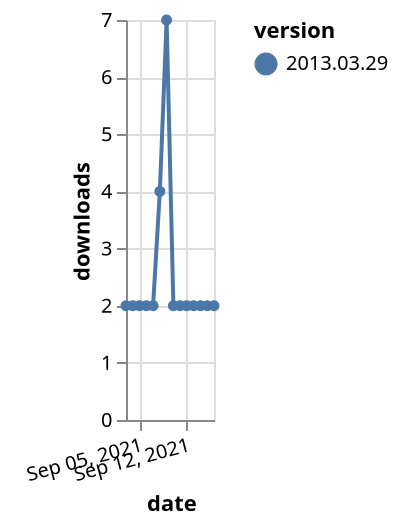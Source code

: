 {"$schema": "https://vega.github.io/schema/vega-lite/v5.json", "description": "A simple bar chart with embedded data.", "data": {"values": [{"date": "2021-09-03", "total": 2569, "delta": 2, "version": "2013.03.29"}, {"date": "2021-09-04", "total": 2571, "delta": 2, "version": "2013.03.29"}, {"date": "2021-09-05", "total": 2573, "delta": 2, "version": "2013.03.29"}, {"date": "2021-09-06", "total": 2575, "delta": 2, "version": "2013.03.29"}, {"date": "2021-09-07", "total": 2577, "delta": 2, "version": "2013.03.29"}, {"date": "2021-09-08", "total": 2581, "delta": 4, "version": "2013.03.29"}, {"date": "2021-09-09", "total": 2588, "delta": 7, "version": "2013.03.29"}, {"date": "2021-09-10", "total": 2590, "delta": 2, "version": "2013.03.29"}, {"date": "2021-09-11", "total": 2592, "delta": 2, "version": "2013.03.29"}, {"date": "2021-09-12", "total": 2594, "delta": 2, "version": "2013.03.29"}, {"date": "2021-09-13", "total": 2596, "delta": 2, "version": "2013.03.29"}, {"date": "2021-09-14", "total": 2598, "delta": 2, "version": "2013.03.29"}, {"date": "2021-09-15", "total": 2600, "delta": 2, "version": "2013.03.29"}, {"date": "2021-09-16", "total": 2602, "delta": 2, "version": "2013.03.29"}]}, "width": "container", "mark": {"type": "line", "point": {"filled": true}}, "encoding": {"x": {"field": "date", "type": "temporal", "timeUnit": "yearmonthdate", "title": "date", "axis": {"labelAngle": -15}}, "y": {"field": "delta", "type": "quantitative", "title": "downloads"}, "color": {"field": "version", "type": "nominal"}, "tooltip": {"field": "delta"}}}